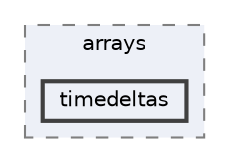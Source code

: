 digraph "/home/jam/Research/IRES-2025/dev/src/llm-scripts/testing/hypothesis-testing/hyp-env/lib/python3.12/site-packages/pandas/tests/arrays/timedeltas"
{
 // LATEX_PDF_SIZE
  bgcolor="transparent";
  edge [fontname=Helvetica,fontsize=10,labelfontname=Helvetica,labelfontsize=10];
  node [fontname=Helvetica,fontsize=10,shape=box,height=0.2,width=0.4];
  compound=true
  subgraph clusterdir_b796e89c5cc872c4f8d6ec401969ee58 {
    graph [ bgcolor="#edf0f7", pencolor="grey50", label="arrays", fontname=Helvetica,fontsize=10 style="filled,dashed", URL="dir_b796e89c5cc872c4f8d6ec401969ee58.html",tooltip=""]
  dir_580dbd45eb571a897917c1674f644239 [label="timedeltas", fillcolor="#edf0f7", color="grey25", style="filled,bold", URL="dir_580dbd45eb571a897917c1674f644239.html",tooltip=""];
  }
}
